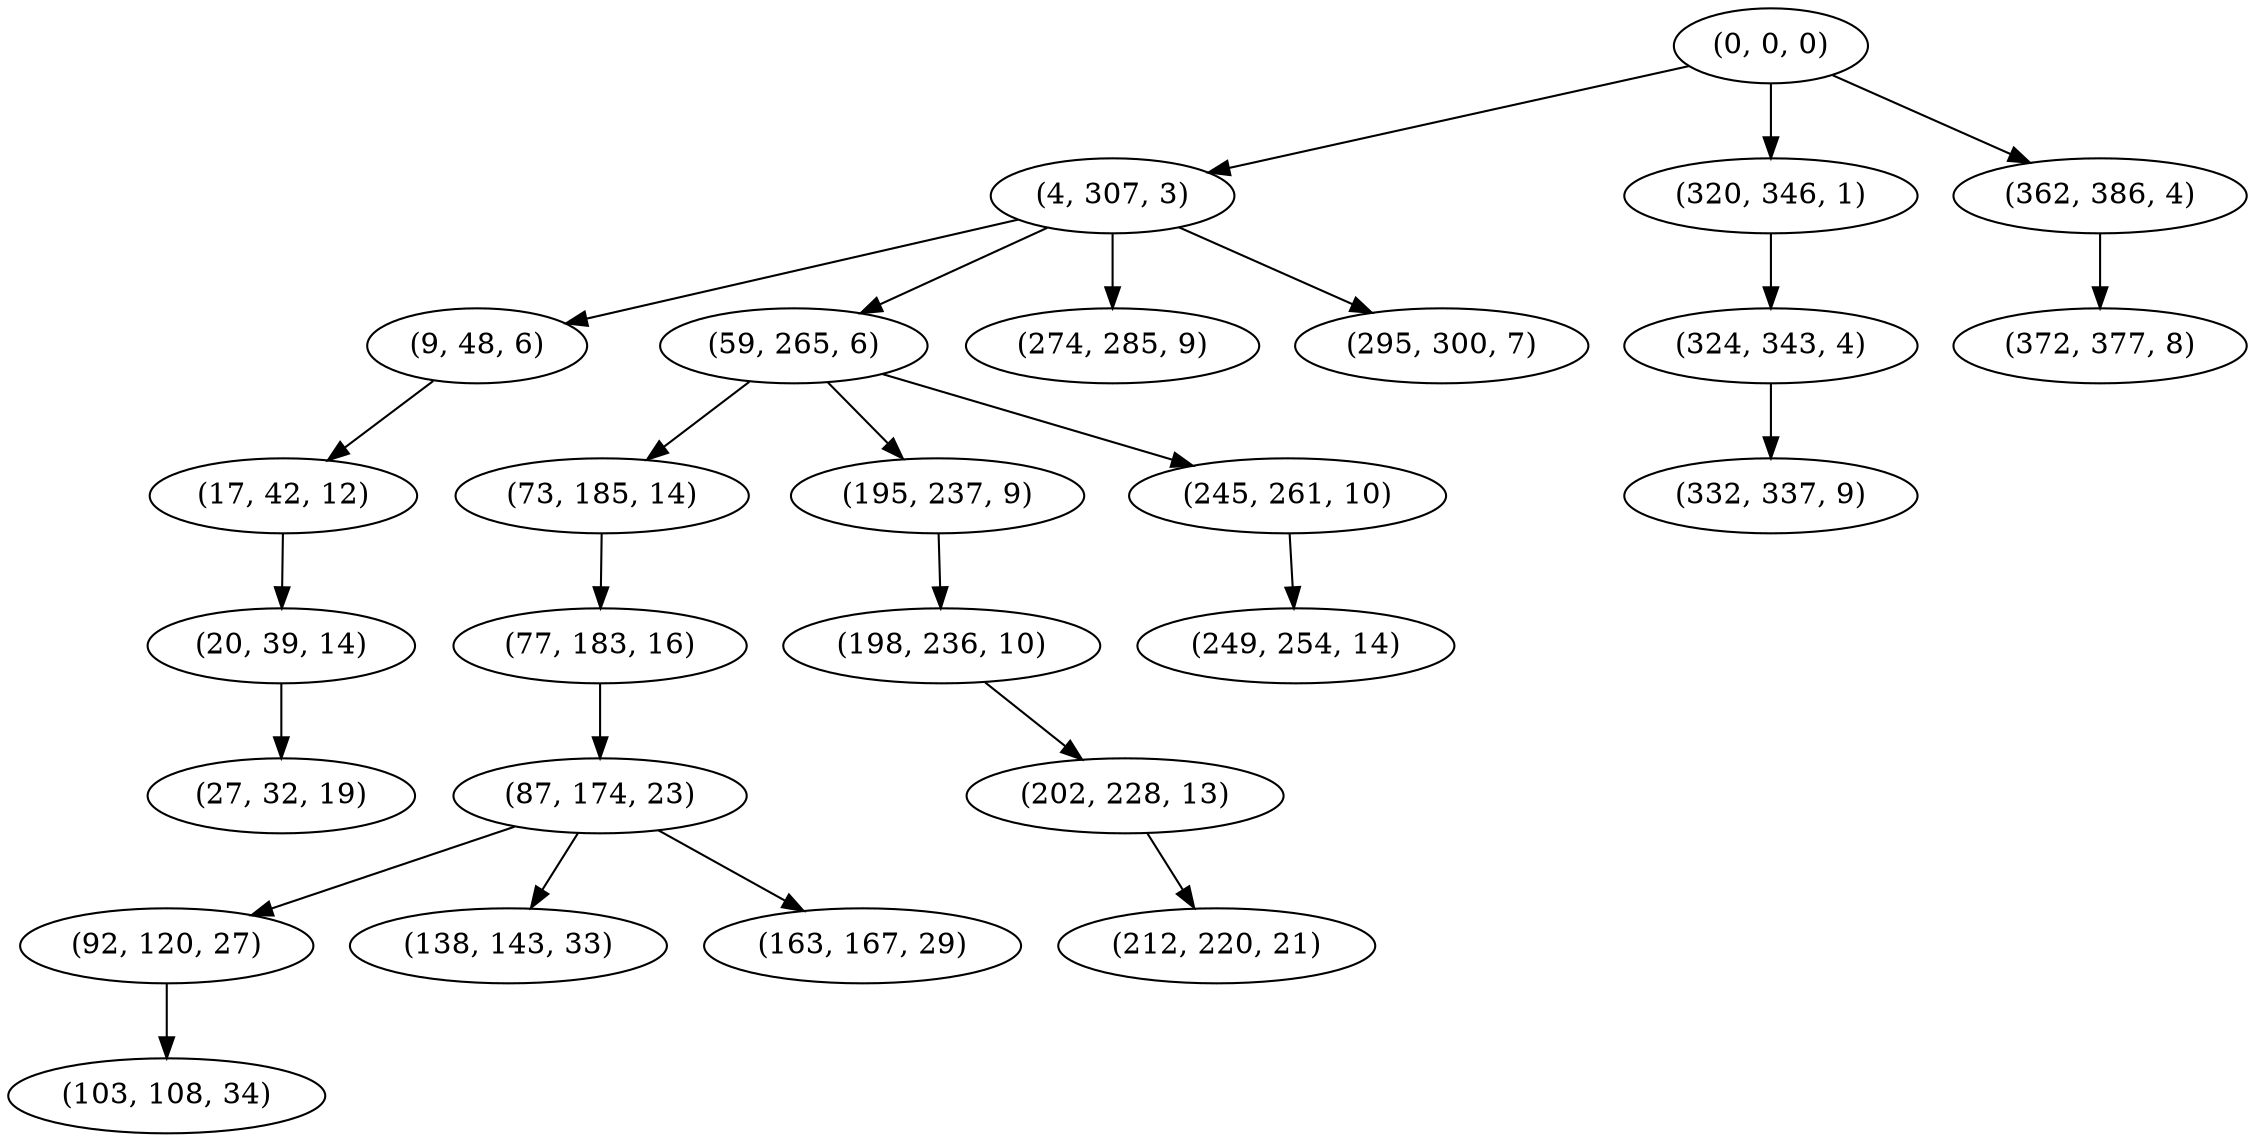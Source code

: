 digraph tree {
    "(0, 0, 0)";
    "(4, 307, 3)";
    "(9, 48, 6)";
    "(17, 42, 12)";
    "(20, 39, 14)";
    "(27, 32, 19)";
    "(59, 265, 6)";
    "(73, 185, 14)";
    "(77, 183, 16)";
    "(87, 174, 23)";
    "(92, 120, 27)";
    "(103, 108, 34)";
    "(138, 143, 33)";
    "(163, 167, 29)";
    "(195, 237, 9)";
    "(198, 236, 10)";
    "(202, 228, 13)";
    "(212, 220, 21)";
    "(245, 261, 10)";
    "(249, 254, 14)";
    "(274, 285, 9)";
    "(295, 300, 7)";
    "(320, 346, 1)";
    "(324, 343, 4)";
    "(332, 337, 9)";
    "(362, 386, 4)";
    "(372, 377, 8)";
    "(0, 0, 0)" -> "(4, 307, 3)";
    "(0, 0, 0)" -> "(320, 346, 1)";
    "(0, 0, 0)" -> "(362, 386, 4)";
    "(4, 307, 3)" -> "(9, 48, 6)";
    "(4, 307, 3)" -> "(59, 265, 6)";
    "(4, 307, 3)" -> "(274, 285, 9)";
    "(4, 307, 3)" -> "(295, 300, 7)";
    "(9, 48, 6)" -> "(17, 42, 12)";
    "(17, 42, 12)" -> "(20, 39, 14)";
    "(20, 39, 14)" -> "(27, 32, 19)";
    "(59, 265, 6)" -> "(73, 185, 14)";
    "(59, 265, 6)" -> "(195, 237, 9)";
    "(59, 265, 6)" -> "(245, 261, 10)";
    "(73, 185, 14)" -> "(77, 183, 16)";
    "(77, 183, 16)" -> "(87, 174, 23)";
    "(87, 174, 23)" -> "(92, 120, 27)";
    "(87, 174, 23)" -> "(138, 143, 33)";
    "(87, 174, 23)" -> "(163, 167, 29)";
    "(92, 120, 27)" -> "(103, 108, 34)";
    "(195, 237, 9)" -> "(198, 236, 10)";
    "(198, 236, 10)" -> "(202, 228, 13)";
    "(202, 228, 13)" -> "(212, 220, 21)";
    "(245, 261, 10)" -> "(249, 254, 14)";
    "(320, 346, 1)" -> "(324, 343, 4)";
    "(324, 343, 4)" -> "(332, 337, 9)";
    "(362, 386, 4)" -> "(372, 377, 8)";
}
